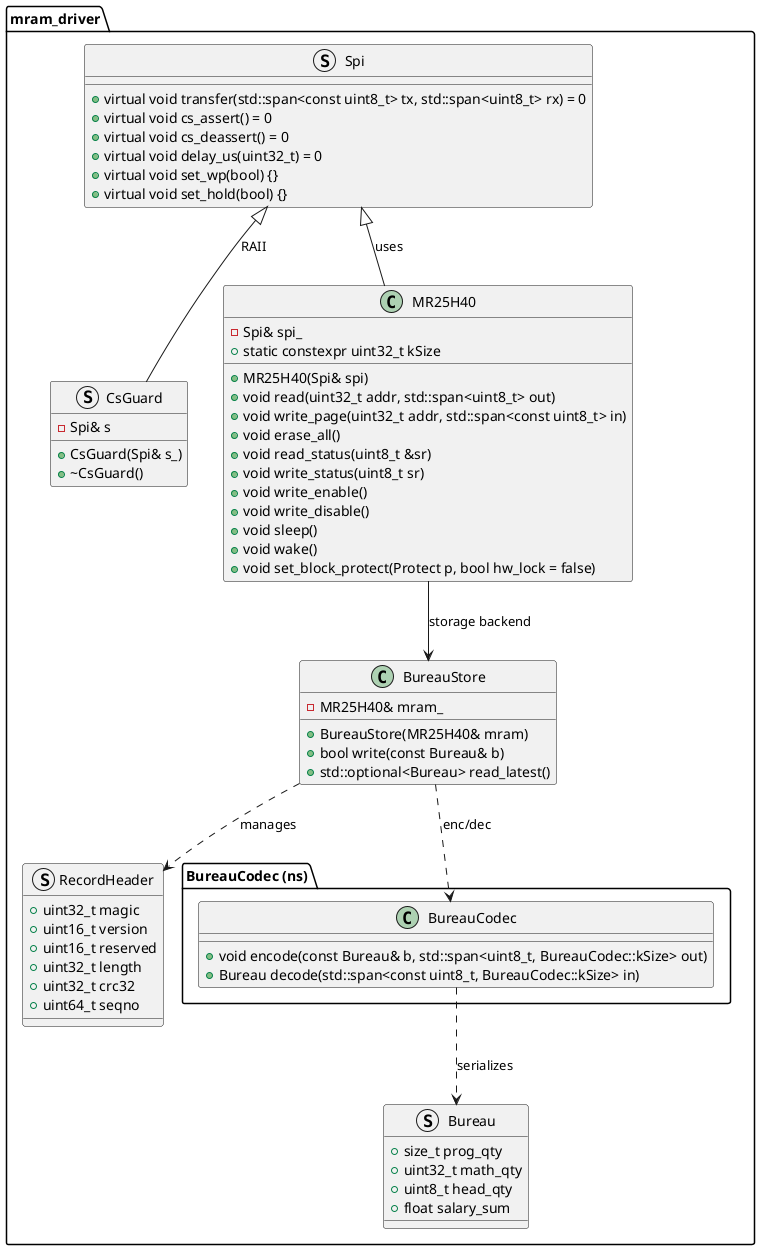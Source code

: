 @startuml classes_diagram

' --- Пакеты / пространства имён ---
package "mram_driver" {
  
  struct Spi {
    +virtual void transfer(std::span<const uint8_t> tx, std::span<uint8_t> rx) = 0
    +virtual void cs_assert() = 0
    +virtual void cs_deassert() = 0
    +virtual void delay_us(uint32_t) = 0
    +virtual void set_wp(bool) {}
    +virtual void set_hold(bool) {}
  }

  struct CsGuard {
    - Spi& s
    + CsGuard(Spi& s_)
    + ~CsGuard()
  }

  class MR25H40 {
    - Spi& spi_
    + static constexpr uint32_t kSize
    + MR25H40(Spi& spi)
    + void read(uint32_t addr, std::span<uint8_t> out)
    + void write_page(uint32_t addr, std::span<const uint8_t> in)
    + void erase_all()
    + void read_status(uint8_t &sr)
    + void write_status(uint8_t sr)
    + void write_enable()
    + void write_disable()
    + void sleep()
    + void wake()
    + void set_block_protect(Protect p, bool hw_lock = false)
  }

  struct Bureau {
    + size_t prog_qty
    + uint32_t math_qty
    + uint8_t head_qty
    + float salary_sum
  }

  package "BureauCodec (ns)" {
    class BureauCodec {
      + void encode(const Bureau& b, std::span<uint8_t, BureauCodec::kSize> out)
      + Bureau decode(std::span<const uint8_t, BureauCodec::kSize> in)
    }
  }

  struct RecordHeader {
    + uint32_t magic
    + uint16_t version
    + uint16_t reserved
    + uint32_t length
    + uint32_t crc32
    + uint64_t seqno
  }

  class BureauStore {
    - MR25H40& mram_
    + BureauStore(MR25H40& mram)
    + bool write(const Bureau& b)
    + std::optional<Bureau> read_latest()
  }
}

' --- отношения ---
Spi <|-- MR25H40 : uses
Spi <|-- CsGuard : RAII
MR25H40 --> "BureauStore" : storage backend
BureauStore ..> RecordHeader : manages
BureauStore ..> BureauCodec : enc/dec
BureauCodec ..> Bureau : serializes

@enduml
